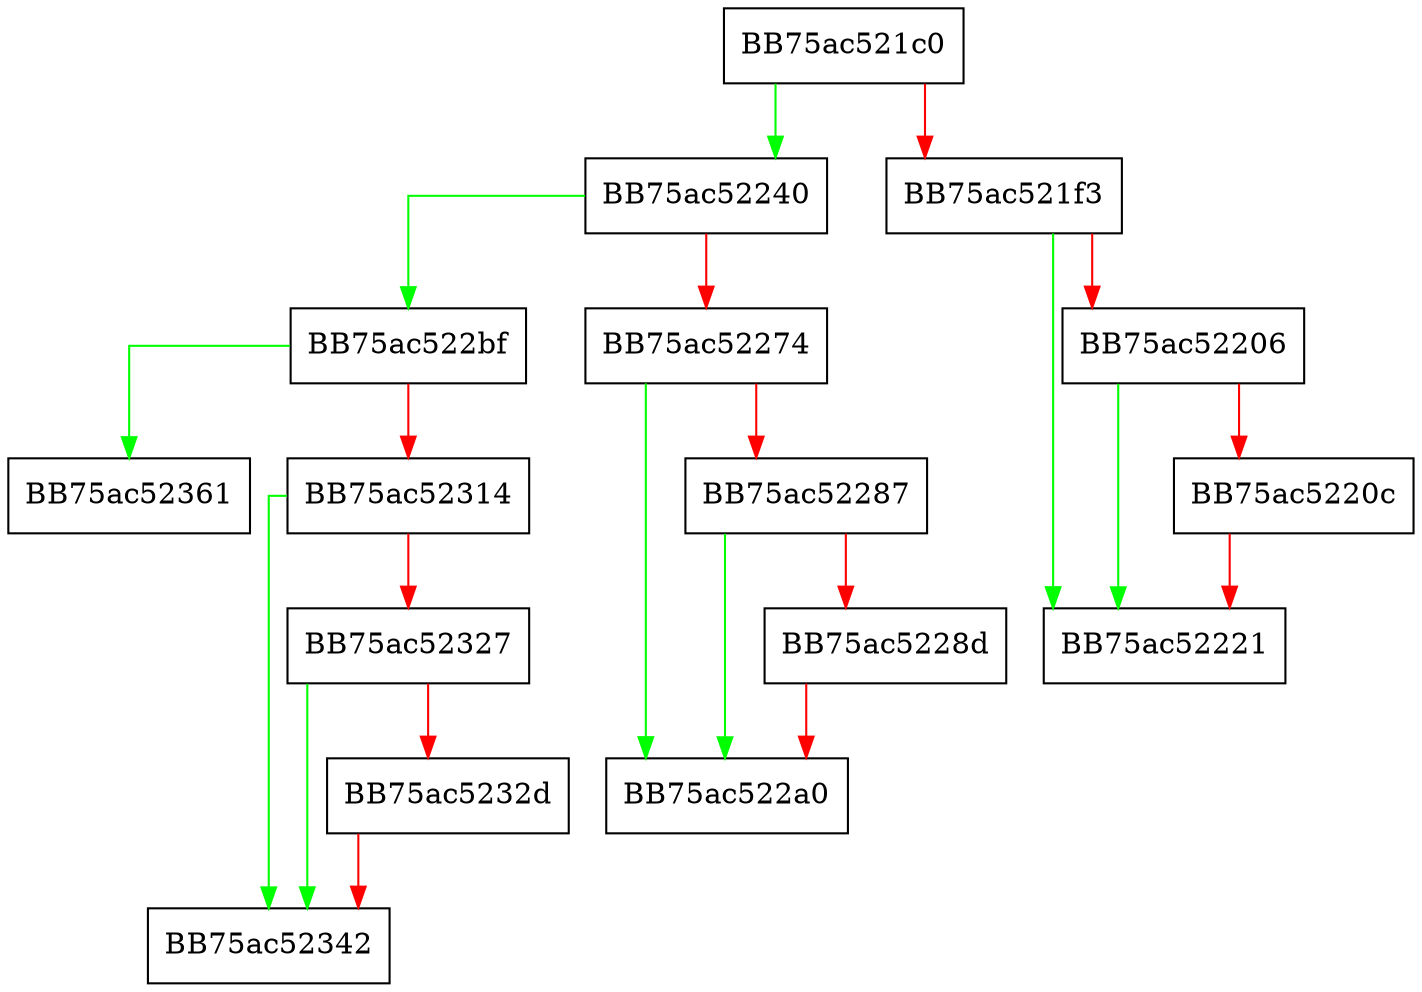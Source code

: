 digraph Create {
  node [shape="box"];
  graph [splines=ortho];
  BB75ac521c0 -> BB75ac52240 [color="green"];
  BB75ac521c0 -> BB75ac521f3 [color="red"];
  BB75ac521f3 -> BB75ac52221 [color="green"];
  BB75ac521f3 -> BB75ac52206 [color="red"];
  BB75ac52206 -> BB75ac52221 [color="green"];
  BB75ac52206 -> BB75ac5220c [color="red"];
  BB75ac5220c -> BB75ac52221 [color="red"];
  BB75ac52240 -> BB75ac522bf [color="green"];
  BB75ac52240 -> BB75ac52274 [color="red"];
  BB75ac52274 -> BB75ac522a0 [color="green"];
  BB75ac52274 -> BB75ac52287 [color="red"];
  BB75ac52287 -> BB75ac522a0 [color="green"];
  BB75ac52287 -> BB75ac5228d [color="red"];
  BB75ac5228d -> BB75ac522a0 [color="red"];
  BB75ac522bf -> BB75ac52361 [color="green"];
  BB75ac522bf -> BB75ac52314 [color="red"];
  BB75ac52314 -> BB75ac52342 [color="green"];
  BB75ac52314 -> BB75ac52327 [color="red"];
  BB75ac52327 -> BB75ac52342 [color="green"];
  BB75ac52327 -> BB75ac5232d [color="red"];
  BB75ac5232d -> BB75ac52342 [color="red"];
}